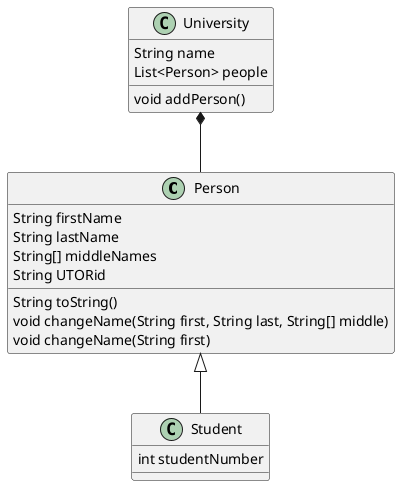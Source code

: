 @startuml
'https://plantuml.com/class-diagram


class Person {

String firstName
String lastName
String[] middleNames
String UTORid

String toString()
void changeName(String first, String last, String[] middle)
void changeName(String first)
}

class University {

String name
List<Person> people

void addPerson()

}

class Student {
int studentNumber
}

University *-- Person

Person <|-- Student
'below is equivalent to the above
'class Student extends Person

'abstract class AbstractList
'abstract AbstractCollection
'interface List
'interface Collection
'
'List <|-- AbstractList
'Collection <|-- AbstractCollection
'
'Collection <|- List
'AbstractCollection <|- AbstractList
'AbstractList <|-- ArrayList
'
'class ArrayList {
'Object[] elementData
'size()
'}
'
'enum TimeUnit {
'DAYS
'HOURS
'MINUTES
'}

@enduml